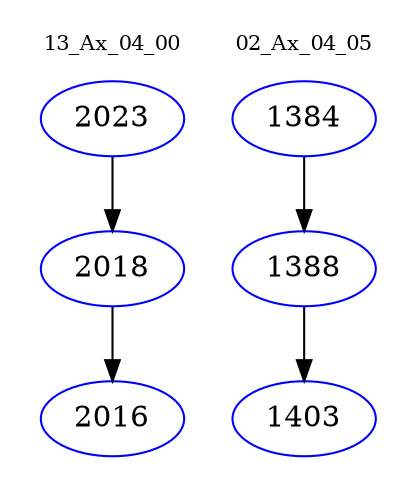 digraph{
subgraph cluster_0 {
color = white
label = "13_Ax_04_00";
fontsize=10;
T0_2023 [label="2023", color="blue"]
T0_2023 -> T0_2018 [color="black"]
T0_2018 [label="2018", color="blue"]
T0_2018 -> T0_2016 [color="black"]
T0_2016 [label="2016", color="blue"]
}
subgraph cluster_1 {
color = white
label = "02_Ax_04_05";
fontsize=10;
T1_1384 [label="1384", color="blue"]
T1_1384 -> T1_1388 [color="black"]
T1_1388 [label="1388", color="blue"]
T1_1388 -> T1_1403 [color="black"]
T1_1403 [label="1403", color="blue"]
}
}
